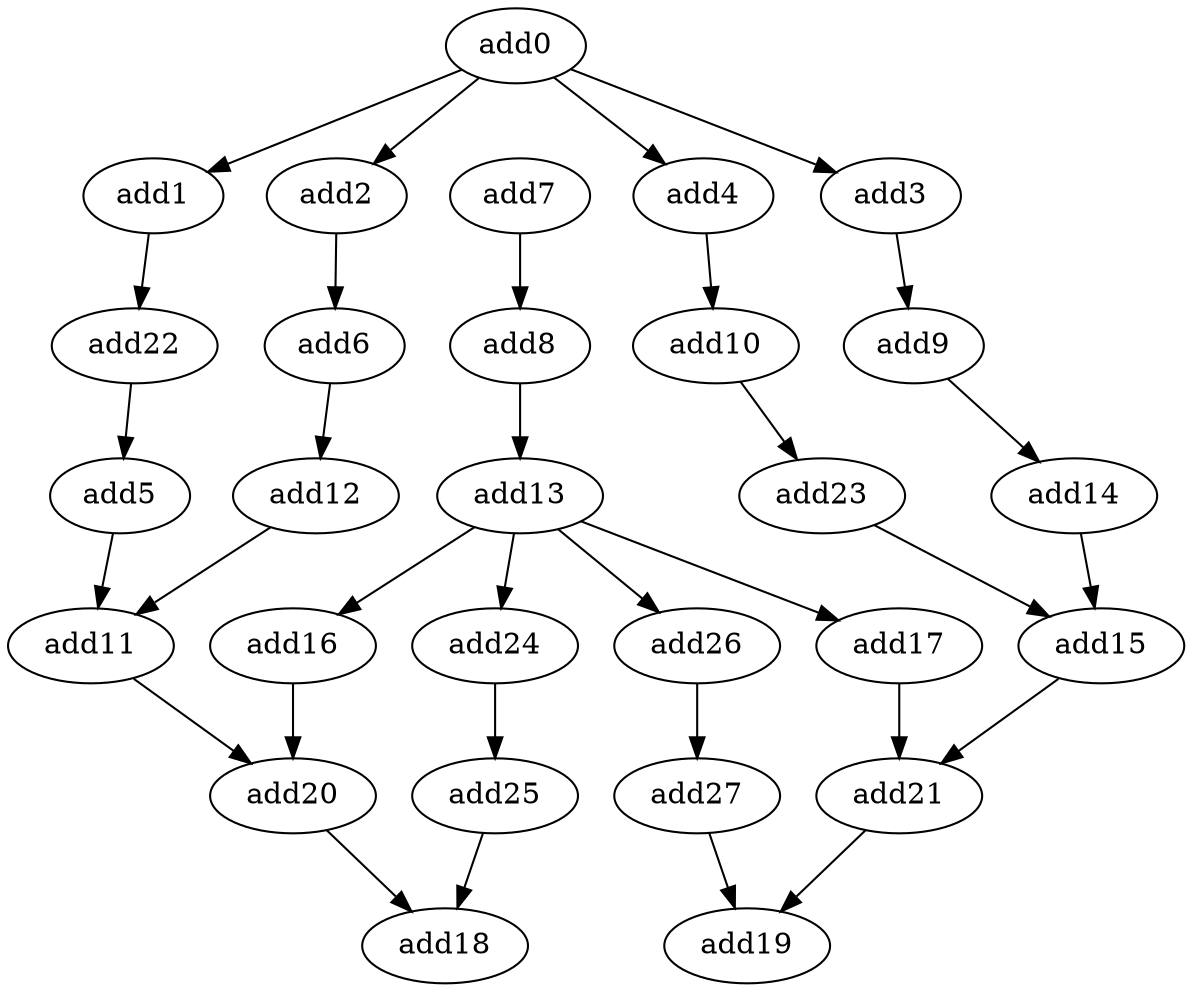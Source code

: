 digraph "G" {
add0 [opcode=add];
add1 [opcode=add];
add2 [opcode=add];
add3 [opcode=add];
add4 [opcode=add];
add5 [opcode=add];
add6 [opcode=add];
add9 [opcode=add];
add10 [opcode=add];
add11 [opcode=add];
add12 [opcode=add];
add7 [opcode=add];
add8 [opcode=add];
add13 [opcode=add];
add14 [opcode=add];
add15 [opcode=add];
add20 [opcode=add];
add16 [opcode=add];
add17 [opcode=add];
add18 [opcode=add];
add19 [opcode=add];
add21 [opcode=add];
add22 [opcode=add];
add23 [opcode=add];
add24 [opcode=add];
add25 [opcode=add];
add26 [opcode=add];
add27 [opcode=add];
add0 -> add1  [key=0];
add0 -> add2  [key=0];
add0 -> add3  [key=0];
add0 -> add4  [key=0];
add1 -> add22  [key=0];
add2 -> add6  [key=0];
add3 -> add9  [key=0];
add4 -> add10  [key=0];
add5 -> add11  [key=0];
add6 -> add12  [key=0];
add9 -> add14  [key=0];
add10 -> add23  [key=0];
add11 -> add20  [key=0];
add12 -> add11  [key=0];
add7 -> add8  [key=0];
add8 -> add13  [key=0];
add13 -> add16  [key=0];
add13 -> add17  [key=0];
add13 -> add24  [key=0];
add13 -> add26  [key=0];
add14 -> add15  [key=0];
add15 -> add21  [key=0];
add20 -> add18  [key=0];
add16 -> add20  [key=0];
add17 -> add21  [key=0];
add21 -> add19  [key=0];
add22 -> add5  [key=0];
add23 -> add15  [key=0];
add24 -> add25  [key=0];
add25 -> add18  [key=0];
add26 -> add27  [key=0];
add27 -> add19  [key=0];
}
